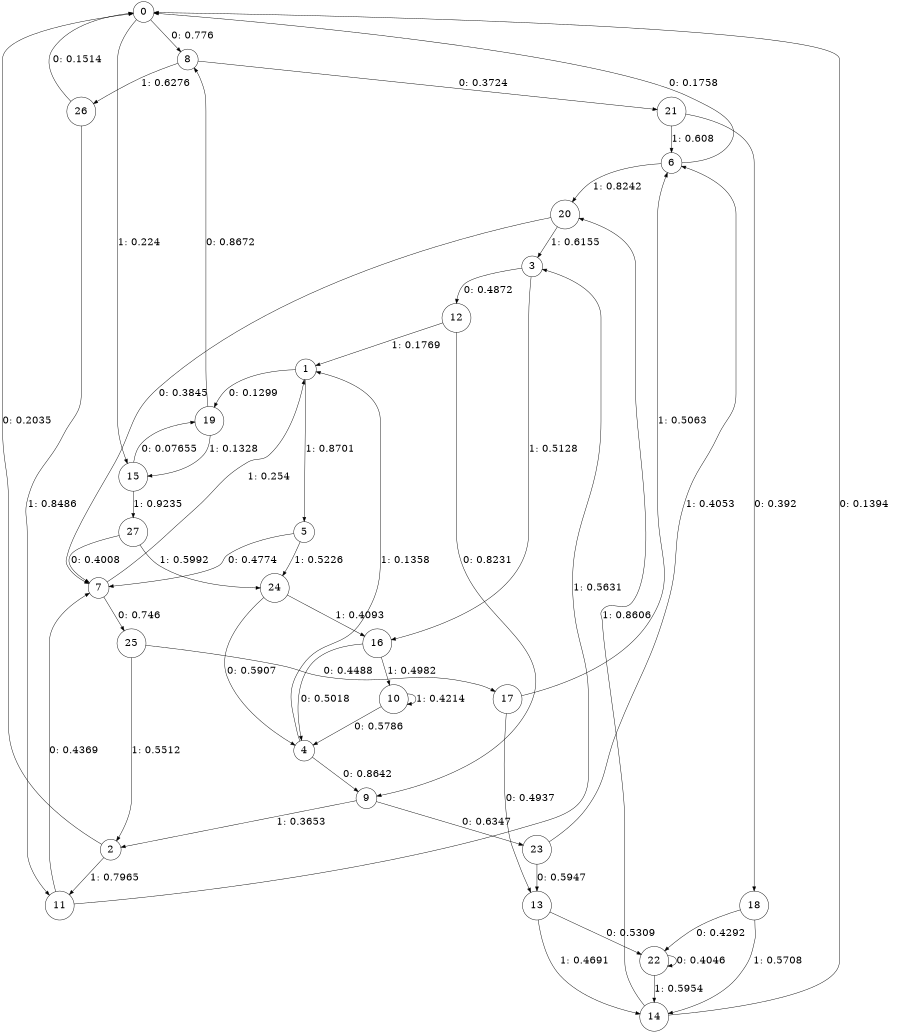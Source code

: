 digraph "ch2randomL6" {
size = "6,8.5";
ratio = "fill";
node [shape = circle];
node [fontsize = 24];
edge [fontsize = 24];
0 -> 8 [label = "0: 0.776    "];
0 -> 15 [label = "1: 0.224    "];
1 -> 19 [label = "0: 0.1299   "];
1 -> 5 [label = "1: 0.8701   "];
2 -> 0 [label = "0: 0.2035   "];
2 -> 11 [label = "1: 0.7965   "];
3 -> 12 [label = "0: 0.4872   "];
3 -> 16 [label = "1: 0.5128   "];
4 -> 9 [label = "0: 0.8642   "];
4 -> 1 [label = "1: 0.1358   "];
5 -> 7 [label = "0: 0.4774   "];
5 -> 24 [label = "1: 0.5226   "];
6 -> 0 [label = "0: 0.1758   "];
6 -> 20 [label = "1: 0.8242   "];
7 -> 25 [label = "0: 0.746    "];
7 -> 1 [label = "1: 0.254    "];
8 -> 21 [label = "0: 0.3724   "];
8 -> 26 [label = "1: 0.6276   "];
9 -> 23 [label = "0: 0.6347   "];
9 -> 2 [label = "1: 0.3653   "];
10 -> 4 [label = "0: 0.5786   "];
10 -> 10 [label = "1: 0.4214   "];
11 -> 7 [label = "0: 0.4369   "];
11 -> 3 [label = "1: 0.5631   "];
12 -> 9 [label = "0: 0.8231   "];
12 -> 1 [label = "1: 0.1769   "];
13 -> 22 [label = "0: 0.5309   "];
13 -> 14 [label = "1: 0.4691   "];
14 -> 0 [label = "0: 0.1394   "];
14 -> 20 [label = "1: 0.8606   "];
15 -> 19 [label = "0: 0.07655  "];
15 -> 27 [label = "1: 0.9235   "];
16 -> 4 [label = "0: 0.5018   "];
16 -> 10 [label = "1: 0.4982   "];
17 -> 13 [label = "0: 0.4937   "];
17 -> 6 [label = "1: 0.5063   "];
18 -> 22 [label = "0: 0.4292   "];
18 -> 14 [label = "1: 0.5708   "];
19 -> 8 [label = "0: 0.8672   "];
19 -> 15 [label = "1: 0.1328   "];
20 -> 7 [label = "0: 0.3845   "];
20 -> 3 [label = "1: 0.6155   "];
21 -> 18 [label = "0: 0.392    "];
21 -> 6 [label = "1: 0.608    "];
22 -> 22 [label = "0: 0.4046   "];
22 -> 14 [label = "1: 0.5954   "];
23 -> 13 [label = "0: 0.5947   "];
23 -> 6 [label = "1: 0.4053   "];
24 -> 4 [label = "0: 0.5907   "];
24 -> 16 [label = "1: 0.4093   "];
25 -> 17 [label = "0: 0.4488   "];
25 -> 2 [label = "1: 0.5512   "];
26 -> 0 [label = "0: 0.1514   "];
26 -> 11 [label = "1: 0.8486   "];
27 -> 7 [label = "0: 0.4008   "];
27 -> 24 [label = "1: 0.5992   "];
}